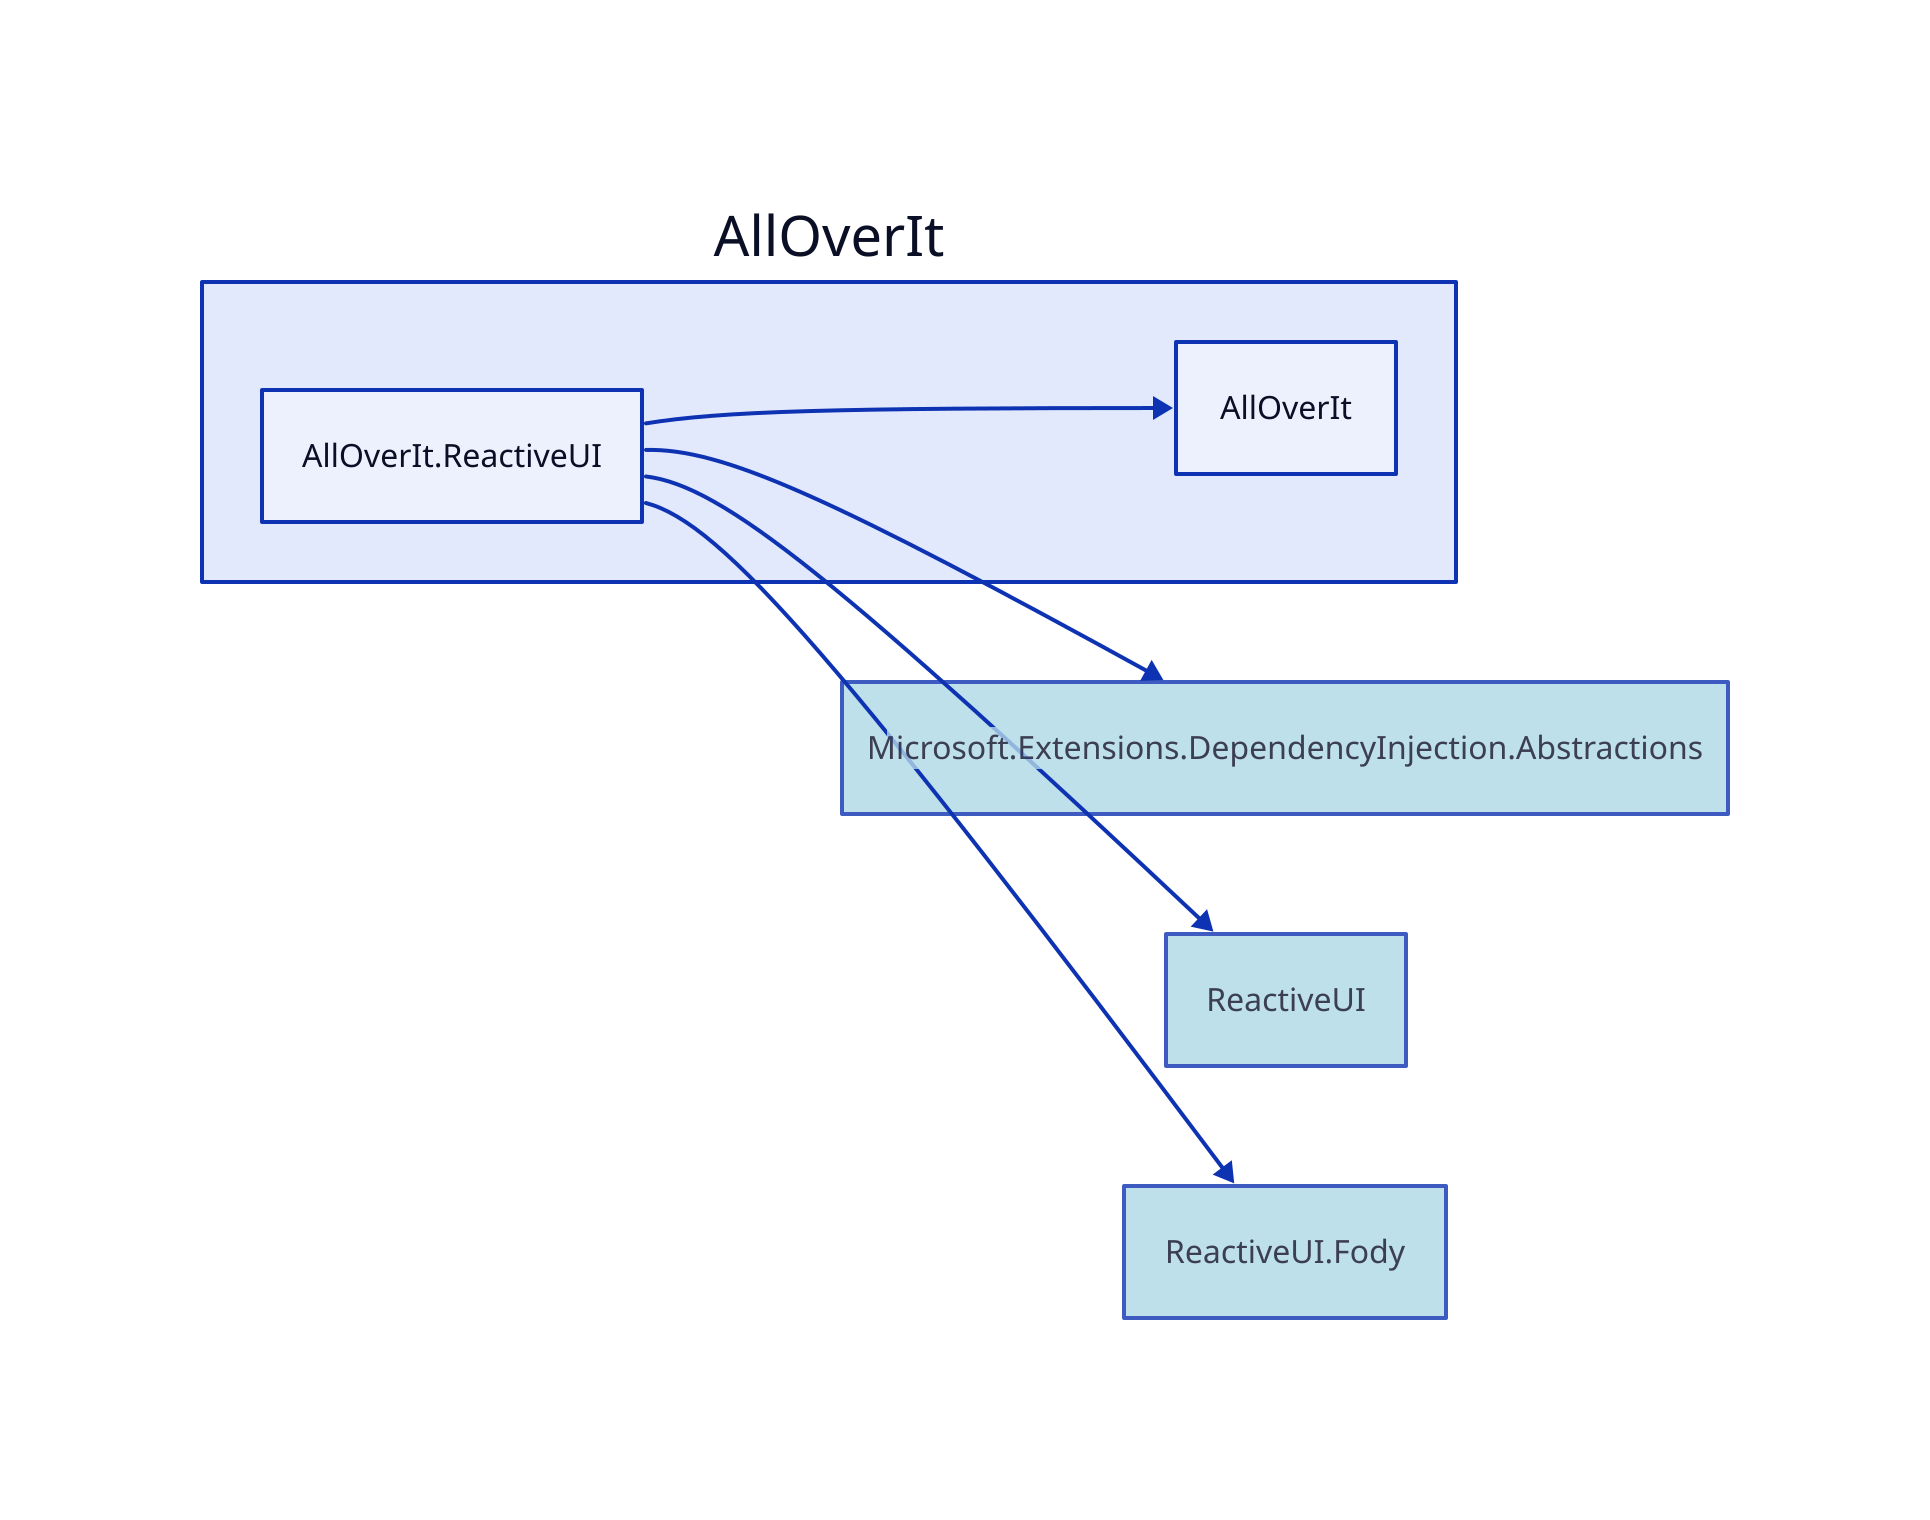 direction: right

aoi: AllOverIt
aoi.alloverit-reactiveui: AllOverIt.ReactiveUI
aoi.alloverit: AllOverIt
microsoft-extensions-dependencyinjection-abstractions: Microsoft.Extensions.DependencyInjection.Abstractions
microsoft-extensions-dependencyinjection-abstractions.style.fill: lightblue
microsoft-extensions-dependencyinjection-abstractions.style.opacity: 0.8
reactiveui: ReactiveUI
reactiveui.style.fill: lightblue
reactiveui.style.opacity: 0.8
reactiveui-fody: ReactiveUI.Fody
reactiveui-fody.style.fill: lightblue
reactiveui-fody.style.opacity: 0.8

aoi.alloverit <- aoi.alloverit-reactiveui
microsoft-extensions-dependencyinjection-abstractions <- aoi.alloverit-reactiveui
reactiveui <- aoi.alloverit-reactiveui
reactiveui-fody <- aoi.alloverit-reactiveui

